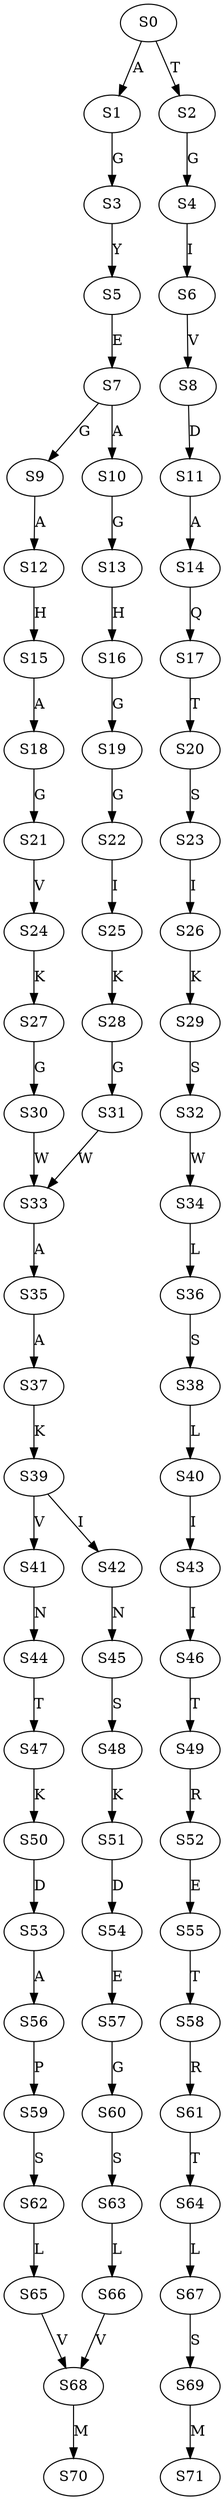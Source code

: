 strict digraph  {
	S0 -> S1 [ label = A ];
	S0 -> S2 [ label = T ];
	S1 -> S3 [ label = G ];
	S2 -> S4 [ label = G ];
	S3 -> S5 [ label = Y ];
	S4 -> S6 [ label = I ];
	S5 -> S7 [ label = E ];
	S6 -> S8 [ label = V ];
	S7 -> S9 [ label = G ];
	S7 -> S10 [ label = A ];
	S8 -> S11 [ label = D ];
	S9 -> S12 [ label = A ];
	S10 -> S13 [ label = G ];
	S11 -> S14 [ label = A ];
	S12 -> S15 [ label = H ];
	S13 -> S16 [ label = H ];
	S14 -> S17 [ label = Q ];
	S15 -> S18 [ label = A ];
	S16 -> S19 [ label = G ];
	S17 -> S20 [ label = T ];
	S18 -> S21 [ label = G ];
	S19 -> S22 [ label = G ];
	S20 -> S23 [ label = S ];
	S21 -> S24 [ label = V ];
	S22 -> S25 [ label = I ];
	S23 -> S26 [ label = I ];
	S24 -> S27 [ label = K ];
	S25 -> S28 [ label = K ];
	S26 -> S29 [ label = K ];
	S27 -> S30 [ label = G ];
	S28 -> S31 [ label = G ];
	S29 -> S32 [ label = S ];
	S30 -> S33 [ label = W ];
	S31 -> S33 [ label = W ];
	S32 -> S34 [ label = W ];
	S33 -> S35 [ label = A ];
	S34 -> S36 [ label = L ];
	S35 -> S37 [ label = A ];
	S36 -> S38 [ label = S ];
	S37 -> S39 [ label = K ];
	S38 -> S40 [ label = L ];
	S39 -> S41 [ label = V ];
	S39 -> S42 [ label = I ];
	S40 -> S43 [ label = I ];
	S41 -> S44 [ label = N ];
	S42 -> S45 [ label = N ];
	S43 -> S46 [ label = I ];
	S44 -> S47 [ label = T ];
	S45 -> S48 [ label = S ];
	S46 -> S49 [ label = T ];
	S47 -> S50 [ label = K ];
	S48 -> S51 [ label = K ];
	S49 -> S52 [ label = R ];
	S50 -> S53 [ label = D ];
	S51 -> S54 [ label = D ];
	S52 -> S55 [ label = E ];
	S53 -> S56 [ label = A ];
	S54 -> S57 [ label = E ];
	S55 -> S58 [ label = T ];
	S56 -> S59 [ label = P ];
	S57 -> S60 [ label = G ];
	S58 -> S61 [ label = R ];
	S59 -> S62 [ label = S ];
	S60 -> S63 [ label = S ];
	S61 -> S64 [ label = T ];
	S62 -> S65 [ label = L ];
	S63 -> S66 [ label = L ];
	S64 -> S67 [ label = L ];
	S65 -> S68 [ label = V ];
	S66 -> S68 [ label = V ];
	S67 -> S69 [ label = S ];
	S68 -> S70 [ label = M ];
	S69 -> S71 [ label = M ];
}

